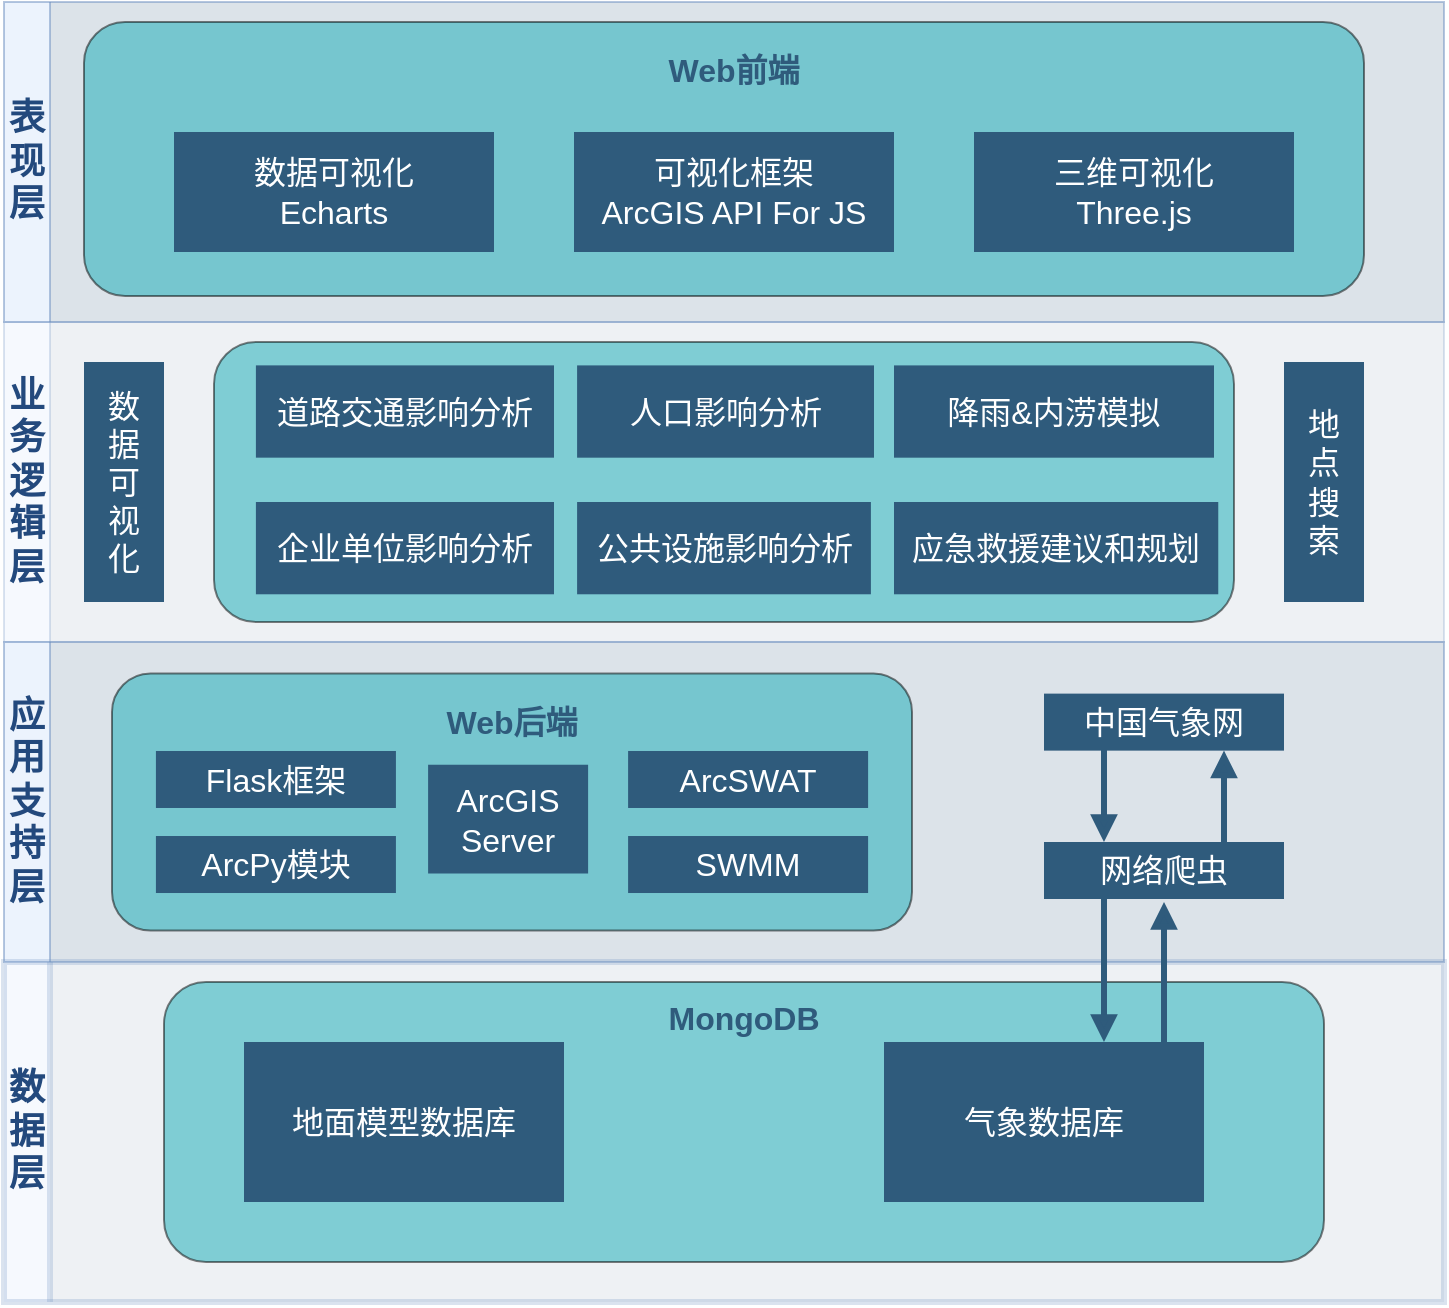 <mxfile version="21.2.1" type="github">
  <diagram name="第 1 页" id="3et0D_4nPYcRrtf5HTlJ">
    <mxGraphModel dx="1050" dy="549" grid="1" gridSize="10" guides="1" tooltips="1" connect="1" arrows="1" fold="1" page="1" pageScale="1" pageWidth="827" pageHeight="1169" math="0" shadow="0">
      <root>
        <mxCell id="0" />
        <mxCell id="1" parent="0" />
        <mxCell id="HJYo1_r6jcrZSlGr2hu9-20" value="&lt;font color=&quot;#23497d&quot; style=&quot;font-size: 18px;&quot;&gt;业务逻辑层&lt;/font&gt;" style="swimlane;whiteSpace=wrap;fillColor=#dae8fc;swimlaneFillColor=#BAC8D3;fontFamily=Tahoma;html=1;strokeColor=#6c8ebf;opacity=25;startSize=23;fontSize=18;swimlaneLine=1;direction=north;" vertex="1" parent="1">
          <mxGeometry x="54" y="180" width="720" height="160" as="geometry">
            <mxRectangle x="20" y="20" width="80" height="23" as="alternateBounds" />
          </mxGeometry>
        </mxCell>
        <mxCell id="YaCqZSCQr1VmPXh1abVq-24" value="地点搜索" style="whiteSpace=wrap;shadow=0;fontColor=#FFFFFF;fontFamily=Helvetica;fontStyle=0;html=1;fontSize=16;plain-purple;strokeColor=none;fillColor=#2f5b7c;gradientColor=none;spacing=6;verticalAlign=middle;direction=south;" parent="HJYo1_r6jcrZSlGr2hu9-20" vertex="1">
          <mxGeometry x="640" y="20" width="40" height="120" as="geometry" />
        </mxCell>
        <mxCell id="YaCqZSCQr1VmPXh1abVq-31" value="数据可视化" style="whiteSpace=wrap;shadow=0;fontColor=#FFFFFF;fontFamily=Helvetica;fontStyle=0;html=1;fontSize=16;plain-purple;strokeColor=none;fillColor=#2f5b7c;gradientColor=none;spacing=6;verticalAlign=middle;direction=south;horizontal=1;" parent="HJYo1_r6jcrZSlGr2hu9-20" vertex="1">
          <mxGeometry x="40" y="20" width="40" height="120" as="geometry" />
        </mxCell>
        <mxCell id="HJYo1_r6jcrZSlGr2hu9-46" value="" style="group" vertex="1" connectable="0" parent="HJYo1_r6jcrZSlGr2hu9-20">
          <mxGeometry x="105" y="10" width="510" height="140" as="geometry" />
        </mxCell>
        <mxCell id="YaCqZSCQr1VmPXh1abVq-23" value="" style="rounded=1;whiteSpace=wrap;html=1;fillColor=#12AAB5;opacity=50;" parent="HJYo1_r6jcrZSlGr2hu9-46" vertex="1">
          <mxGeometry width="510.0" height="140" as="geometry" />
        </mxCell>
        <mxCell id="YaCqZSCQr1VmPXh1abVq-29" value="企业单位影响分析" style="whiteSpace=wrap;shadow=0;fontColor=#FFFFFF;fontFamily=Helvetica;fontStyle=0;html=1;fontSize=16;plain-purple;strokeColor=none;fillColor=#2f5b7c;gradientColor=none;spacing=6;verticalAlign=middle;" parent="HJYo1_r6jcrZSlGr2hu9-46" vertex="1">
          <mxGeometry x="20.95" y="80" width="149.05" height="46.14" as="geometry" />
        </mxCell>
        <mxCell id="YaCqZSCQr1VmPXh1abVq-27" value="公共设施影响分析" style="whiteSpace=wrap;shadow=0;fontColor=#FFFFFF;fontFamily=Helvetica;fontStyle=0;html=1;fontSize=16;plain-purple;strokeColor=none;fillColor=#2f5b7c;gradientColor=none;spacing=6;verticalAlign=middle;" parent="HJYo1_r6jcrZSlGr2hu9-46" vertex="1">
          <mxGeometry x="181.55" y="80" width="146.9" height="46.14" as="geometry" />
        </mxCell>
        <mxCell id="YaCqZSCQr1VmPXh1abVq-30" value="应急救援建议和规划" style="whiteSpace=wrap;shadow=0;fontColor=#FFFFFF;fontFamily=Helvetica;fontStyle=0;html=1;fontSize=16;plain-purple;strokeColor=none;fillColor=#2f5b7c;gradientColor=none;spacing=6;verticalAlign=middle;" parent="HJYo1_r6jcrZSlGr2hu9-46" vertex="1">
          <mxGeometry x="340" y="80" width="162.13" height="46.14" as="geometry" />
        </mxCell>
        <mxCell id="YaCqZSCQr1VmPXh1abVq-28" value="降雨&amp;amp;内涝模拟" style="whiteSpace=wrap;shadow=0;fontColor=#FFFFFF;fontFamily=Helvetica;fontStyle=0;html=1;fontSize=16;plain-purple;strokeColor=none;fillColor=#2f5b7c;gradientColor=none;spacing=6;verticalAlign=middle;" parent="HJYo1_r6jcrZSlGr2hu9-46" vertex="1">
          <mxGeometry x="340" y="11.7" width="160" height="46.14" as="geometry" />
        </mxCell>
        <mxCell id="YaCqZSCQr1VmPXh1abVq-26" value="人口影响分析" style="whiteSpace=wrap;shadow=0;fontColor=#FFFFFF;fontFamily=Helvetica;fontStyle=0;html=1;fontSize=16;plain-purple;strokeColor=none;fillColor=#2f5b7c;gradientColor=none;spacing=6;verticalAlign=middle;" parent="HJYo1_r6jcrZSlGr2hu9-46" vertex="1">
          <mxGeometry x="181.55" y="11.7" width="148.45" height="46.14" as="geometry" />
        </mxCell>
        <mxCell id="YaCqZSCQr1VmPXh1abVq-25" value="道路交通影响分析" style="whiteSpace=wrap;shadow=0;fontColor=#FFFFFF;fontFamily=Helvetica;fontStyle=0;html=1;fontSize=16;plain-purple;strokeColor=none;fillColor=#2f5b7c;gradientColor=none;spacing=6;verticalAlign=middle;" parent="HJYo1_r6jcrZSlGr2hu9-46" vertex="1">
          <mxGeometry x="20.95" y="11.69" width="149.05" height="46.14" as="geometry" />
        </mxCell>
        <mxCell id="HJYo1_r6jcrZSlGr2hu9-14" value="&lt;font color=&quot;#23497d&quot; style=&quot;font-size: 18px;&quot;&gt;表现层&lt;/font&gt;" style="swimlane;whiteSpace=wrap;fillColor=#dae8fc;swimlaneFillColor=#BAC8D3;fontFamily=Tahoma;html=1;strokeColor=#6c8ebf;opacity=50;fontSize=18;swimlaneLine=1;direction=north;container=0;" vertex="1" parent="1">
          <mxGeometry x="54" y="20" width="720" height="160" as="geometry">
            <mxRectangle x="20" y="20" width="80" height="23" as="alternateBounds" />
          </mxGeometry>
        </mxCell>
        <mxCell id="YaCqZSCQr1VmPXh1abVq-17" value="" style="rounded=1;whiteSpace=wrap;html=1;fillColor=#12AAB5;opacity=50;" parent="HJYo1_r6jcrZSlGr2hu9-14" vertex="1">
          <mxGeometry x="40" y="10" width="640" height="137" as="geometry" />
        </mxCell>
        <mxCell id="YaCqZSCQr1VmPXh1abVq-21" value="数据可视化&lt;br style=&quot;font-size: 16px;&quot;&gt;Echarts" style="whiteSpace=wrap;strokeColor=none;fillColor=#2f5b7c;shadow=0;fontColor=#FFFFFF;fontFamily=Helvetica;fontStyle=0;html=1;fontSize=16;spacing=6;verticalAlign=middle;" parent="HJYo1_r6jcrZSlGr2hu9-14" vertex="1">
          <mxGeometry x="85" y="65" width="160" height="60" as="geometry" />
        </mxCell>
        <mxCell id="YaCqZSCQr1VmPXh1abVq-18" value="可视化框架&lt;br style=&quot;font-size: 16px;&quot;&gt;ArcGIS API For JS" style="whiteSpace=wrap;shadow=0;fontColor=#FFFFFF;fontFamily=Helvetica;fontStyle=0;html=1;fontSize=16;plain-purple;strokeColor=none;fillColor=#2f5b7c;gradientColor=none;spacing=6;verticalAlign=middle;" parent="HJYo1_r6jcrZSlGr2hu9-14" vertex="1">
          <mxGeometry x="285" y="65" width="160" height="60" as="geometry" />
        </mxCell>
        <mxCell id="YaCqZSCQr1VmPXh1abVq-19" value="&lt;h3 style=&quot;font-size: 16px;&quot;&gt;Web前端&lt;/h3&gt;" style="rounded=0;whiteSpace=wrap;html=1;fillColor=none;strokeColor=none;fontColor=#2F5B7C;fontSize=16;" parent="HJYo1_r6jcrZSlGr2hu9-14" vertex="1">
          <mxGeometry x="305" y="20" width="120" height="28.5" as="geometry" />
        </mxCell>
        <mxCell id="YaCqZSCQr1VmPXh1abVq-20" value="三维可视化&lt;br style=&quot;font-size: 16px;&quot;&gt;Three.js" style="whiteSpace=wrap;strokeColor=none;fillColor=#2f5b7c;shadow=0;fontColor=#FFFFFF;fontFamily=Helvetica;fontStyle=0;html=1;fontSize=16;spacing=6;verticalAlign=middle;" parent="HJYo1_r6jcrZSlGr2hu9-14" vertex="1">
          <mxGeometry x="485" y="65" width="160" height="60" as="geometry" />
        </mxCell>
        <mxCell id="HJYo1_r6jcrZSlGr2hu9-1" value="&lt;font color=&quot;#23497d&quot; style=&quot;font-size: 18px;&quot;&gt;应用支持层&lt;/font&gt;" style="swimlane;whiteSpace=wrap;fillColor=#dae8fc;swimlaneFillColor=#BAC8D3;fontFamily=Tahoma;html=1;strokeColor=#6c8ebf;opacity=50;fontSize=18;swimlaneLine=1;direction=north;" vertex="1" parent="1">
          <mxGeometry x="54" y="340" width="720" height="160" as="geometry">
            <mxRectangle x="20" y="20" width="80" height="23" as="alternateBounds" />
          </mxGeometry>
        </mxCell>
        <mxCell id="HJYo1_r6jcrZSlGr2hu9-41" value="" style="group" vertex="1" connectable="0" parent="HJYo1_r6jcrZSlGr2hu9-1">
          <mxGeometry x="40" y="15.75" width="574" height="128.5" as="geometry" />
        </mxCell>
        <mxCell id="HJYo1_r6jcrZSlGr2hu9-52" value="" style="group" vertex="1" connectable="0" parent="HJYo1_r6jcrZSlGr2hu9-41">
          <mxGeometry x="14" width="400.0" height="128.5" as="geometry" />
        </mxCell>
        <mxCell id="YaCqZSCQr1VmPXh1abVq-5" value="" style="rounded=1;whiteSpace=wrap;html=1;fillColor=#12AAB5;opacity=50;" parent="HJYo1_r6jcrZSlGr2hu9-52" vertex="1">
          <mxGeometry width="400.0" height="128.5" as="geometry" />
        </mxCell>
        <mxCell id="YaCqZSCQr1VmPXh1abVq-6" value="&lt;h3 style=&quot;font-size: 16px;&quot;&gt;Web后端&lt;/h3&gt;" style="rounded=0;whiteSpace=wrap;html=1;fillColor=none;strokeColor=none;fontColor=#2F5B7C;fontSize=16;" parent="HJYo1_r6jcrZSlGr2hu9-52" vertex="1">
          <mxGeometry x="33.91" y="10.063" width="332.18" height="28.68" as="geometry" />
        </mxCell>
        <mxCell id="YaCqZSCQr1VmPXh1abVq-7" value="Flask框架" style="whiteSpace=wrap;shadow=0;fontColor=#FFFFFF;fontFamily=Helvetica;fontStyle=0;html=1;fontSize=16;plain-purple;strokeColor=none;fillColor=#2f5b7c;gradientColor=none;spacing=6;verticalAlign=middle;" parent="HJYo1_r6jcrZSlGr2hu9-52" vertex="1">
          <mxGeometry x="21.96" y="38.74" width="120" height="28.5" as="geometry" />
        </mxCell>
        <mxCell id="YaCqZSCQr1VmPXh1abVq-8" value="ArcPy模块" style="whiteSpace=wrap;shadow=0;fontColor=#FFFFFF;fontFamily=Helvetica;fontStyle=0;html=1;fontSize=16;plain-purple;strokeColor=none;fillColor=#2f5b7c;gradientColor=none;spacing=6;verticalAlign=middle;" parent="HJYo1_r6jcrZSlGr2hu9-52" vertex="1">
          <mxGeometry x="21.96" y="81.26" width="120" height="28.5" as="geometry" />
        </mxCell>
        <mxCell id="HJYo1_r6jcrZSlGr2hu9-50" value="ArcSWAT" style="whiteSpace=wrap;shadow=0;fontColor=#FFFFFF;fontFamily=Helvetica;fontStyle=0;html=1;fontSize=16;plain-purple;strokeColor=none;fillColor=#2f5b7c;gradientColor=none;spacing=6;verticalAlign=middle;" vertex="1" parent="HJYo1_r6jcrZSlGr2hu9-52">
          <mxGeometry x="258.05" y="38.74" width="120" height="28.5" as="geometry" />
        </mxCell>
        <mxCell id="HJYo1_r6jcrZSlGr2hu9-49" value="SWMM" style="whiteSpace=wrap;shadow=0;fontColor=#FFFFFF;fontFamily=Helvetica;fontStyle=0;html=1;fontSize=16;plain-purple;strokeColor=none;fillColor=#2f5b7c;gradientColor=none;spacing=6;verticalAlign=middle;" vertex="1" parent="HJYo1_r6jcrZSlGr2hu9-52">
          <mxGeometry x="258.05" y="81.26" width="120" height="28.5" as="geometry" />
        </mxCell>
        <mxCell id="HJYo1_r6jcrZSlGr2hu9-51" value="ArcGIS Server" style="whiteSpace=wrap;shadow=0;fontColor=#FFFFFF;fontFamily=Helvetica;fontStyle=0;html=1;fontSize=16;plain-purple;strokeColor=none;fillColor=#2f5b7c;gradientColor=none;spacing=6;verticalAlign=middle;" vertex="1" parent="HJYo1_r6jcrZSlGr2hu9-52">
          <mxGeometry x="158.05" y="45.62" width="80" height="54.38" as="geometry" />
        </mxCell>
        <mxCell id="YaCqZSCQr1VmPXh1abVq-12" value="中国气象网" style="whiteSpace=wrap;shadow=0;fontColor=#FFFFFF;fontFamily=Helvetica;fontStyle=0;html=1;fontSize=16;plain-purple;strokeColor=none;fillColor=#2f5b7c;gradientColor=none;spacing=6;verticalAlign=middle;" parent="HJYo1_r6jcrZSlGr2hu9-1" vertex="1">
          <mxGeometry x="520" y="25.81" width="120" height="28.5" as="geometry" />
        </mxCell>
        <mxCell id="YaCqZSCQr1VmPXh1abVq-11" value="网络爬虫" style="whiteSpace=wrap;shadow=0;fontColor=#FFFFFF;fontFamily=Helvetica;fontStyle=0;html=1;fontSize=16;plain-purple;strokeColor=none;fillColor=#2f5b7c;gradientColor=none;spacing=6;verticalAlign=middle;" parent="HJYo1_r6jcrZSlGr2hu9-1" vertex="1">
          <mxGeometry x="520" y="100" width="120" height="28.5" as="geometry" />
        </mxCell>
        <mxCell id="HJYo1_r6jcrZSlGr2hu9-55" value="" style="edgeStyle=segmentEdgeStyle;strokeColor=#2F5B7C;strokeWidth=3;html=1;endArrow=block;endFill=1;entryX=0.75;entryY=1;entryDx=0;entryDy=0;" edge="1" parent="HJYo1_r6jcrZSlGr2hu9-1" source="YaCqZSCQr1VmPXh1abVq-11" target="YaCqZSCQr1VmPXh1abVq-12">
          <mxGeometry x="-658.5" y="-727" width="100" height="100" as="geometry">
            <mxPoint x="375.5" y="-389.5" as="sourcePoint" />
            <mxPoint x="375.5" y="-419.5" as="targetPoint" />
            <Array as="points" />
          </mxGeometry>
        </mxCell>
        <mxCell id="HJYo1_r6jcrZSlGr2hu9-32" value="&lt;font color=&quot;#23497d&quot; style=&quot;font-size: 18px;&quot;&gt;数据层&lt;/font&gt;" style="swimlane;whiteSpace=wrap;fillColor=#dae8fc;swimlaneFillColor=#BAC8D3;fontFamily=Tahoma;html=1;strokeColor=#6c8ebf;opacity=25;fontSize=18;swimlaneLine=1;strokeWidth=3;direction=north;" vertex="1" parent="1">
          <mxGeometry x="54" y="500" width="720" height="170" as="geometry">
            <mxRectangle x="20" y="20" width="80" height="23" as="alternateBounds" />
          </mxGeometry>
        </mxCell>
        <mxCell id="HJYo1_r6jcrZSlGr2hu9-40" value="" style="group" vertex="1" connectable="0" parent="HJYo1_r6jcrZSlGr2hu9-32">
          <mxGeometry x="80" y="10" width="580" height="140" as="geometry" />
        </mxCell>
        <mxCell id="YaCqZSCQr1VmPXh1abVq-46" value="" style="rounded=1;whiteSpace=wrap;html=1;fillColor=#12AAB5;opacity=50;" parent="HJYo1_r6jcrZSlGr2hu9-40" vertex="1">
          <mxGeometry width="580" height="140" as="geometry" />
        </mxCell>
        <mxCell id="YaCqZSCQr1VmPXh1abVq-47" value="&lt;h3 style=&quot;font-size: 16px;&quot;&gt;MongoDB&lt;/h3&gt;" style="rounded=0;whiteSpace=wrap;html=1;fillColor=none;strokeColor=none;fontColor=#2F5B7C;fontSize=16;" parent="HJYo1_r6jcrZSlGr2hu9-40" vertex="1">
          <mxGeometry x="49.166" y="10" width="481.661" height="15.96" as="geometry" />
        </mxCell>
        <mxCell id="YaCqZSCQr1VmPXh1abVq-35" value="地面模型数据库" style="whiteSpace=wrap;strokeColor=none;fillColor=#2f5b7c;shadow=0;fontColor=#FFFFFF;fontFamily=Helvetica;fontStyle=0;html=1;fontSize=16;spacing=6;verticalAlign=middle;" parent="HJYo1_r6jcrZSlGr2hu9-40" vertex="1">
          <mxGeometry x="40" y="30" width="160" height="80" as="geometry" />
        </mxCell>
        <mxCell id="YaCqZSCQr1VmPXh1abVq-36" value="气象数据库" style="whiteSpace=wrap;strokeColor=none;fillColor=#2f5b7c;shadow=0;fontColor=#FFFFFF;fontFamily=Helvetica;fontStyle=0;html=1;fontSize=16;spacing=6;verticalAlign=middle;" parent="HJYo1_r6jcrZSlGr2hu9-40" vertex="1">
          <mxGeometry x="360" y="30" width="160" height="80" as="geometry" />
        </mxCell>
        <mxCell id="HJYo1_r6jcrZSlGr2hu9-57" value="" style="edgeStyle=segmentEdgeStyle;strokeColor=#2F5B7C;strokeWidth=3;html=1;endArrow=block;endFill=1;exitX=0.25;exitY=1;exitDx=0;exitDy=0;" edge="1" parent="1" source="YaCqZSCQr1VmPXh1abVq-11">
          <mxGeometry x="-260" y="-298.5" width="100" height="100" as="geometry">
            <mxPoint x="614" y="400" as="sourcePoint" />
            <mxPoint x="604" y="540" as="targetPoint" />
            <Array as="points" />
          </mxGeometry>
        </mxCell>
        <mxCell id="HJYo1_r6jcrZSlGr2hu9-54" value="" style="edgeStyle=segmentEdgeStyle;strokeColor=#2F5B7C;strokeWidth=3;html=1;endArrow=block;endFill=1;entryX=0.25;entryY=0;entryDx=0;entryDy=0;" edge="1" parent="1" target="YaCqZSCQr1VmPXh1abVq-11">
          <mxGeometry x="-270" y="-308.5" width="100" height="100" as="geometry">
            <mxPoint x="604" y="390" as="sourcePoint" />
            <mxPoint x="378.5" y="-49.5" as="targetPoint" />
            <Array as="points" />
          </mxGeometry>
        </mxCell>
        <mxCell id="HJYo1_r6jcrZSlGr2hu9-56" value="" style="edgeStyle=segmentEdgeStyle;strokeColor=#2F5B7C;strokeWidth=3;html=1;endArrow=block;endFill=1;" edge="1" parent="1" source="YaCqZSCQr1VmPXh1abVq-36">
          <mxGeometry x="-674.5" y="-1217" width="100" height="100" as="geometry">
            <mxPoint x="674" y="450" as="sourcePoint" />
            <mxPoint x="634" y="470" as="targetPoint" />
            <Array as="points" />
          </mxGeometry>
        </mxCell>
      </root>
    </mxGraphModel>
  </diagram>
</mxfile>
